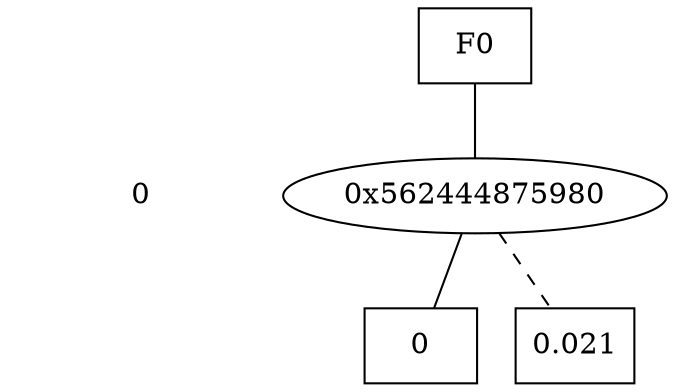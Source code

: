 digraph "DD" {
size = "7.5,10"
center = true;
edge [dir = none];
{ node [shape = plaintext];
  edge [style = invis];
  "CONST NODES" [style = invis];
" 0 " -> "CONST NODES"; 
}
{ rank = same; node [shape = box]; edge [style = invis];
"F0"; }
{ rank = same; " 0 ";
"0x562444875980";
}
{ rank = same; "CONST NODES";
{ node [shape = box]; "0x562444875260";
"0x562444875920";
}
}
"F0" -> "0x562444875980" [style = solid];
"0x562444875980" -> "0x562444875260";
"0x562444875980" -> "0x562444875920" [style = dashed];
"0x562444875260" [label = "0"];
"0x562444875920" [label = "0.021"];
}
